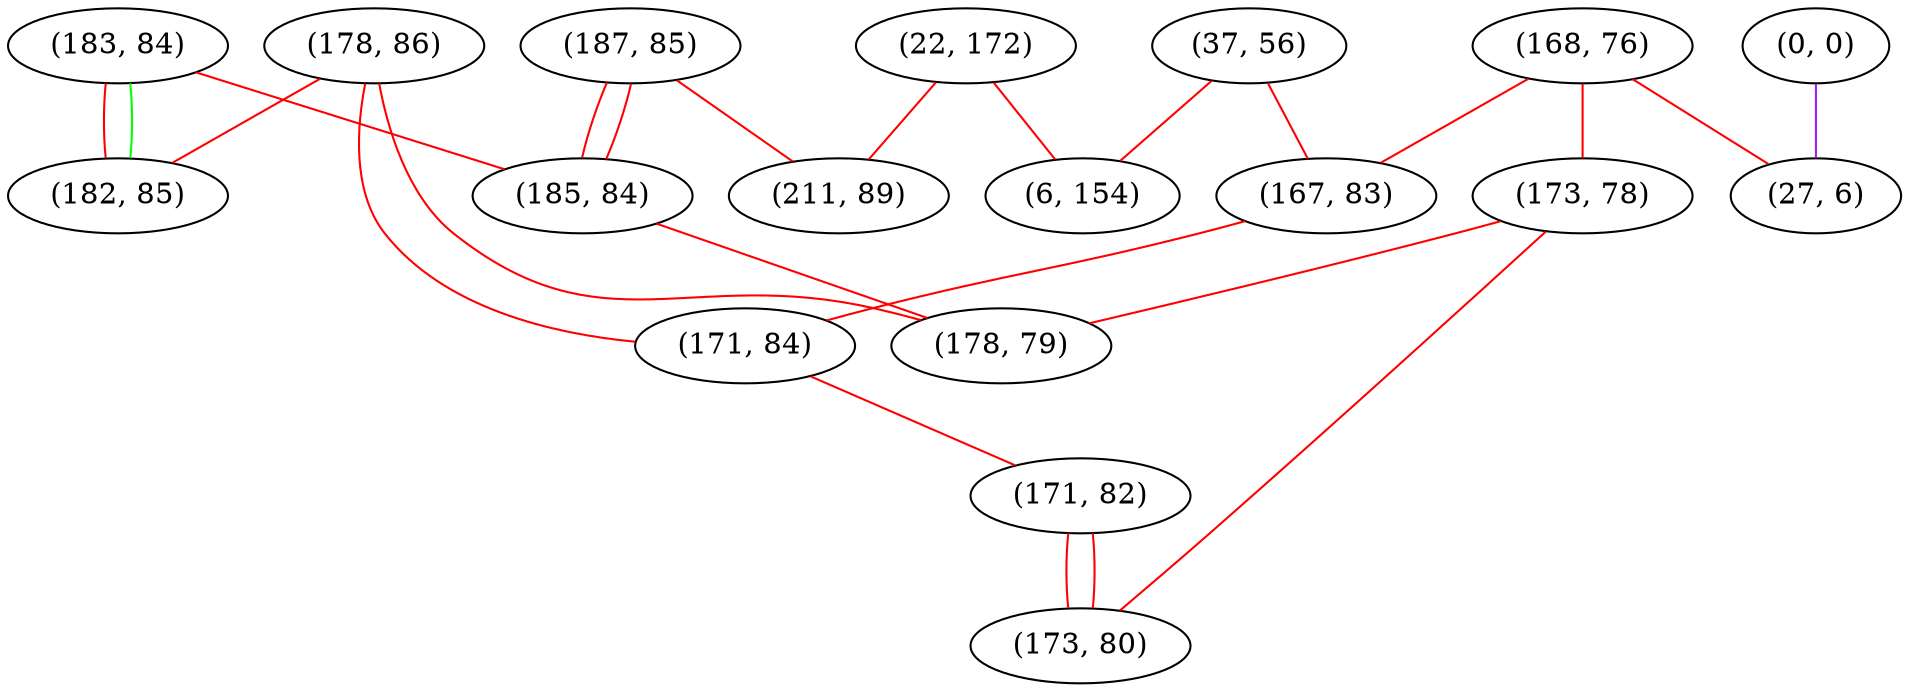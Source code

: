 graph "" {
"(178, 86)";
"(0, 0)";
"(168, 76)";
"(173, 78)";
"(22, 172)";
"(187, 85)";
"(37, 56)";
"(183, 84)";
"(167, 83)";
"(182, 85)";
"(211, 89)";
"(171, 84)";
"(27, 6)";
"(185, 84)";
"(178, 79)";
"(171, 82)";
"(6, 154)";
"(173, 80)";
"(178, 86)" -- "(178, 79)"  [color=red, key=0, weight=1];
"(178, 86)" -- "(171, 84)"  [color=red, key=0, weight=1];
"(178, 86)" -- "(182, 85)"  [color=red, key=0, weight=1];
"(0, 0)" -- "(27, 6)"  [color=purple, key=0, weight=4];
"(168, 76)" -- "(173, 78)"  [color=red, key=0, weight=1];
"(168, 76)" -- "(167, 83)"  [color=red, key=0, weight=1];
"(168, 76)" -- "(27, 6)"  [color=red, key=0, weight=1];
"(173, 78)" -- "(178, 79)"  [color=red, key=0, weight=1];
"(173, 78)" -- "(173, 80)"  [color=red, key=0, weight=1];
"(22, 172)" -- "(211, 89)"  [color=red, key=0, weight=1];
"(22, 172)" -- "(6, 154)"  [color=red, key=0, weight=1];
"(187, 85)" -- "(211, 89)"  [color=red, key=0, weight=1];
"(187, 85)" -- "(185, 84)"  [color=red, key=0, weight=1];
"(187, 85)" -- "(185, 84)"  [color=red, key=1, weight=1];
"(37, 56)" -- "(167, 83)"  [color=red, key=0, weight=1];
"(37, 56)" -- "(6, 154)"  [color=red, key=0, weight=1];
"(183, 84)" -- "(182, 85)"  [color=red, key=0, weight=1];
"(183, 84)" -- "(182, 85)"  [color=green, key=1, weight=2];
"(183, 84)" -- "(185, 84)"  [color=red, key=0, weight=1];
"(167, 83)" -- "(171, 84)"  [color=red, key=0, weight=1];
"(171, 84)" -- "(171, 82)"  [color=red, key=0, weight=1];
"(185, 84)" -- "(178, 79)"  [color=red, key=0, weight=1];
"(171, 82)" -- "(173, 80)"  [color=red, key=0, weight=1];
"(171, 82)" -- "(173, 80)"  [color=red, key=1, weight=1];
}
